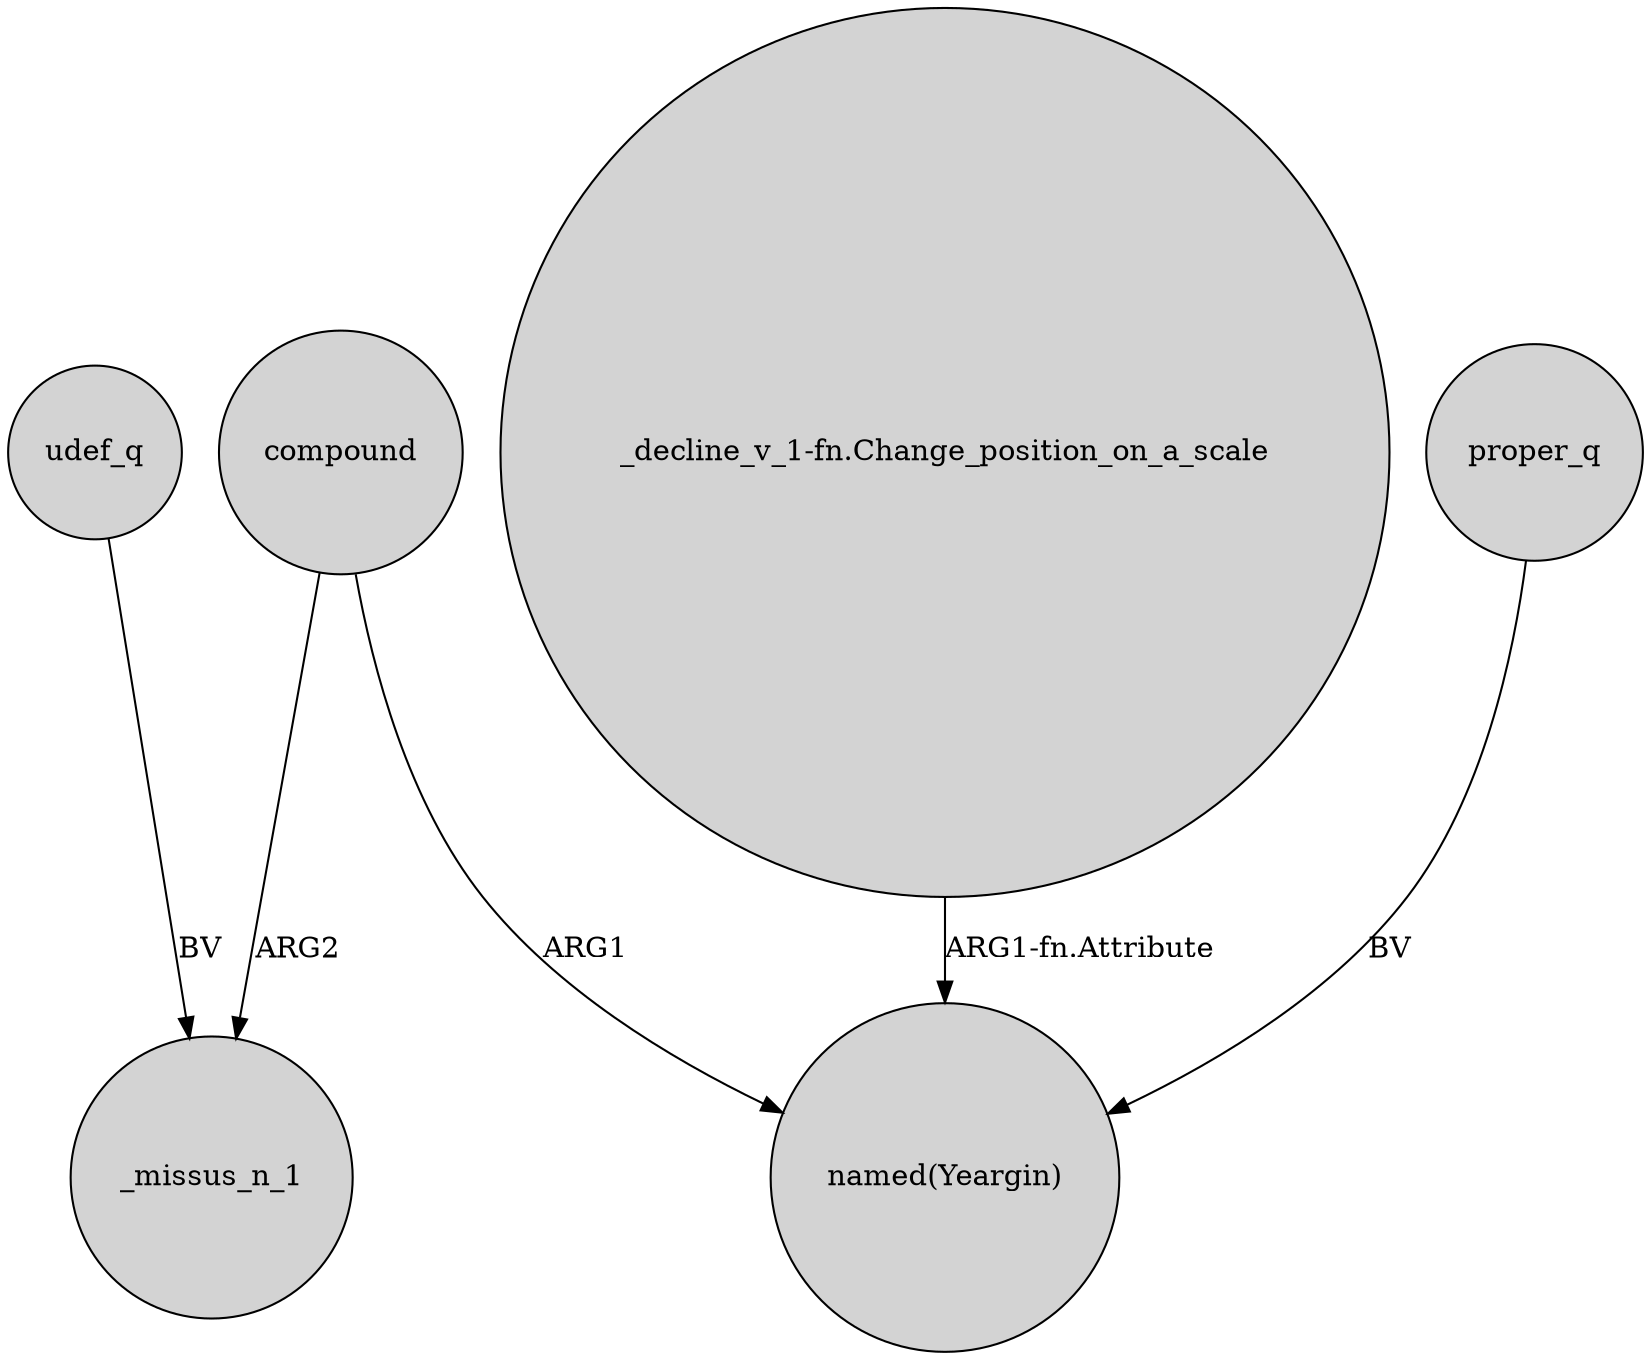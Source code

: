 digraph {
	node [shape=circle style=filled]
	udef_q -> _missus_n_1 [label=BV]
	"_decline_v_1-fn.Change_position_on_a_scale" -> "named(Yeargin)" [label="ARG1-fn.Attribute"]
	proper_q -> "named(Yeargin)" [label=BV]
	compound -> "named(Yeargin)" [label=ARG1]
	compound -> _missus_n_1 [label=ARG2]
}
